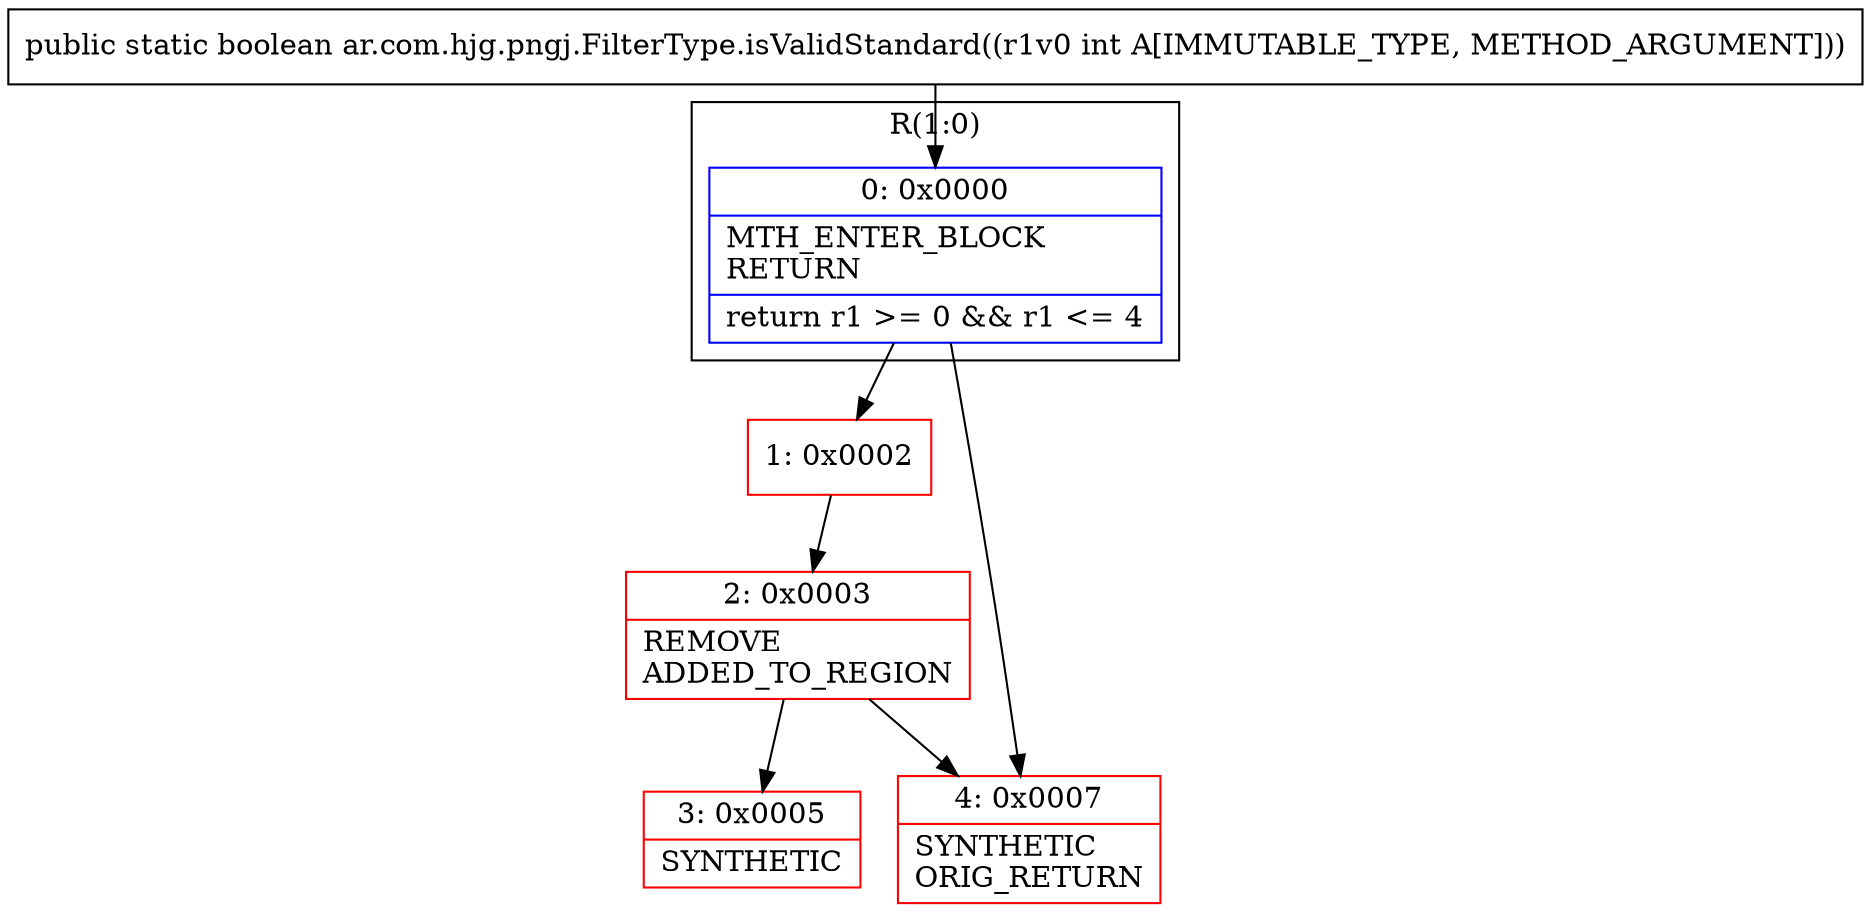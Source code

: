 digraph "CFG forar.com.hjg.pngj.FilterType.isValidStandard(I)Z" {
subgraph cluster_Region_619118235 {
label = "R(1:0)";
node [shape=record,color=blue];
Node_0 [shape=record,label="{0\:\ 0x0000|MTH_ENTER_BLOCK\lRETURN\l|return r1 \>= 0 && r1 \<= 4\l}"];
}
Node_1 [shape=record,color=red,label="{1\:\ 0x0002}"];
Node_2 [shape=record,color=red,label="{2\:\ 0x0003|REMOVE\lADDED_TO_REGION\l}"];
Node_3 [shape=record,color=red,label="{3\:\ 0x0005|SYNTHETIC\l}"];
Node_4 [shape=record,color=red,label="{4\:\ 0x0007|SYNTHETIC\lORIG_RETURN\l}"];
MethodNode[shape=record,label="{public static boolean ar.com.hjg.pngj.FilterType.isValidStandard((r1v0 int A[IMMUTABLE_TYPE, METHOD_ARGUMENT])) }"];
MethodNode -> Node_0;
Node_0 -> Node_1;
Node_0 -> Node_4;
Node_1 -> Node_2;
Node_2 -> Node_3;
Node_2 -> Node_4;
}

